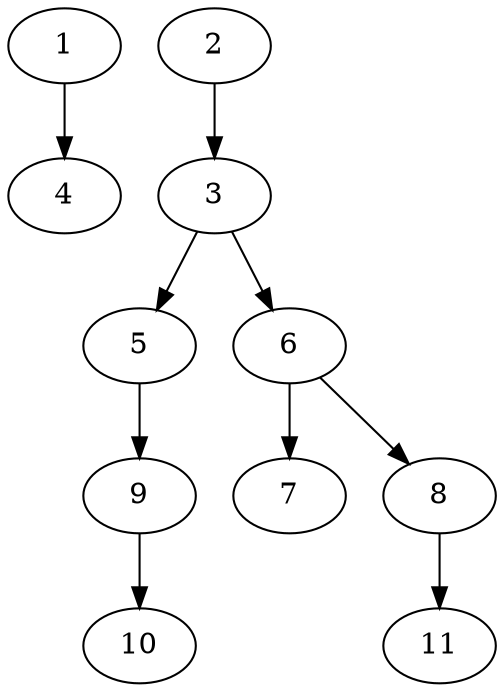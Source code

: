 // DAG (tier=1-easy, mode=data, n=11, ccr=0.339, fat=0.493, density=0.300, regular=0.645, jump=0.023, mindata=1048576, maxdata=8388608)
// DAG automatically generated by daggen at Sun Aug 24 16:33:33 2025
// /home/ermia/Project/Environments/daggen/bin/daggen --dot --ccr 0.339 --fat 0.493 --regular 0.645 --density 0.300 --jump 0.023 --mindata 1048576 --maxdata 8388608 -n 11 
digraph G {
  1 [size="2537493958763549", alpha="0.09", expect_size="1268746979381774"]
  1 -> 4 [size ="87030474211328"]
  2 [size="7388076908627361792", alpha="0.19", expect_size="3694038454313680896"]
  2 -> 3 [size ="30346661855232"]
  3 [size="439587919954506432", alpha="0.03", expect_size="219793959977253216"]
  3 -> 5 [size ="431489728643072"]
  3 -> 6 [size ="431489728643072"]
  4 [size="2481880323920206", alpha="0.20", expect_size="1240940161960103"]
  5 [size="196615107288589344", alpha="0.02", expect_size="98307553644294672"]
  5 -> 9 [size ="96573421780992"]
  6 [size="496319747886673152", alpha="0.14", expect_size="248159873943336576"]
  6 -> 7 [size ="226304813170688"]
  6 -> 8 [size ="226304813170688"]
  7 [size="9577639260230900", alpha="0.01", expect_size="4788819630115450"]
  8 [size="269812396443329472", alpha="0.15", expect_size="134906198221664736"]
  8 -> 11 [size ="144821138227200"]
  9 [size="17722909340739948", alpha="0.02", expect_size="8861454670369974"]
  9 -> 10 [size ="553370330857472"]
  10 [size="282875515563142912", alpha="0.10", expect_size="141437757781571456"]
  11 [size="12189347015744022", alpha="0.18", expect_size="6094673507872011"]
}